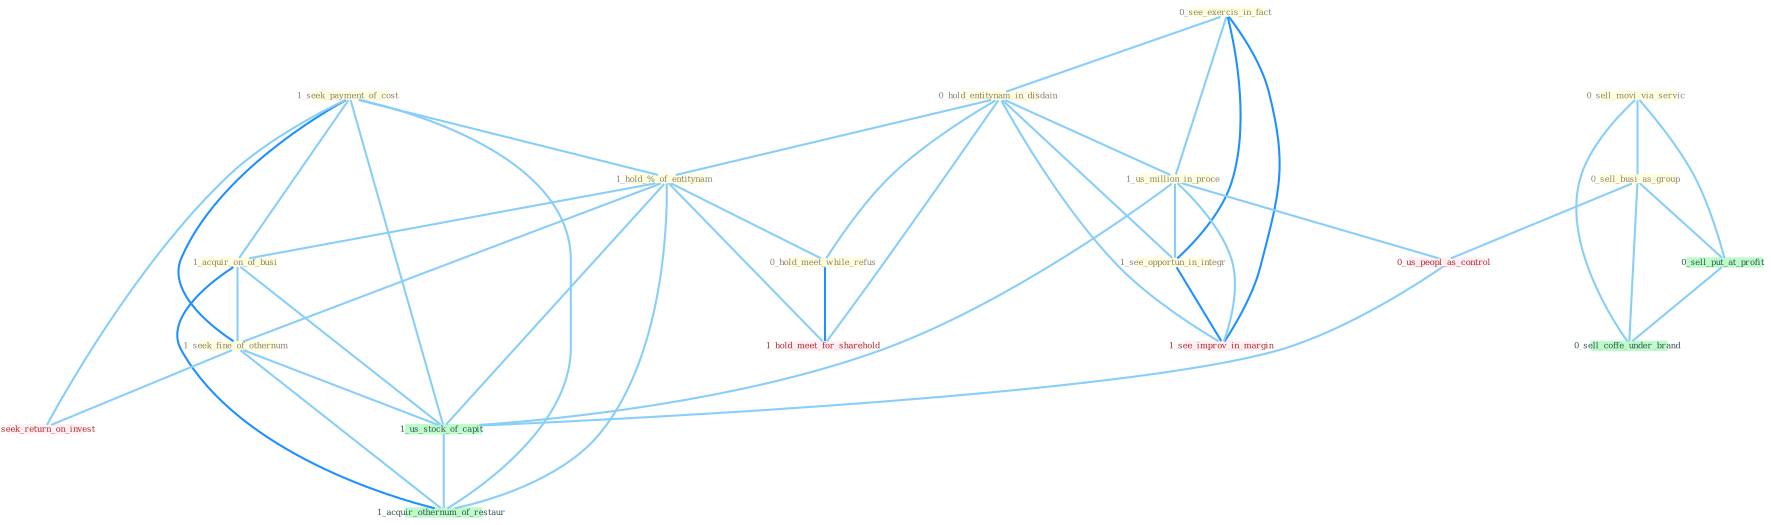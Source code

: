 Graph G{ 
    node
    [shape=polygon,style=filled,width=.5,height=.06,color="#BDFCC9",fixedsize=true,fontsize=4,
    fontcolor="#2f4f4f"];
    {node
    [color="#ffffe0", fontcolor="#8b7d6b"] "0_see_exercis_in_fact " "1_seek_payment_of_cost " "0_hold_entitynam_in_disdain " "0_sell_movi_via_servic " "1_hold_%_of_entitynam " "1_us_million_in_proce " "1_see_opportun_in_integr " "0_sell_busi_as_group " "1_acquir_on_of_busi " "0_hold_meet_while_refus " "1_seek_fine_of_othernum "}
{node [color="#fff0f5", fontcolor="#b22222"] "0_us_peopl_as_control " "0_seek_return_on_invest " "1_see_improv_in_margin " "1_hold_meet_for_sharehold "}
edge [color="#B0E2FF"];

	"0_see_exercis_in_fact " -- "0_hold_entitynam_in_disdain " [w="1", color="#87cefa" ];
	"0_see_exercis_in_fact " -- "1_us_million_in_proce " [w="1", color="#87cefa" ];
	"0_see_exercis_in_fact " -- "1_see_opportun_in_integr " [w="2", color="#1e90ff" , len=0.8];
	"0_see_exercis_in_fact " -- "1_see_improv_in_margin " [w="2", color="#1e90ff" , len=0.8];
	"1_seek_payment_of_cost " -- "1_hold_%_of_entitynam " [w="1", color="#87cefa" ];
	"1_seek_payment_of_cost " -- "1_acquir_on_of_busi " [w="1", color="#87cefa" ];
	"1_seek_payment_of_cost " -- "1_seek_fine_of_othernum " [w="2", color="#1e90ff" , len=0.8];
	"1_seek_payment_of_cost " -- "0_seek_return_on_invest " [w="1", color="#87cefa" ];
	"1_seek_payment_of_cost " -- "1_us_stock_of_capit " [w="1", color="#87cefa" ];
	"1_seek_payment_of_cost " -- "1_acquir_othernum_of_restaur " [w="1", color="#87cefa" ];
	"0_hold_entitynam_in_disdain " -- "1_hold_%_of_entitynam " [w="1", color="#87cefa" ];
	"0_hold_entitynam_in_disdain " -- "1_us_million_in_proce " [w="1", color="#87cefa" ];
	"0_hold_entitynam_in_disdain " -- "1_see_opportun_in_integr " [w="1", color="#87cefa" ];
	"0_hold_entitynam_in_disdain " -- "0_hold_meet_while_refus " [w="1", color="#87cefa" ];
	"0_hold_entitynam_in_disdain " -- "1_see_improv_in_margin " [w="1", color="#87cefa" ];
	"0_hold_entitynam_in_disdain " -- "1_hold_meet_for_sharehold " [w="1", color="#87cefa" ];
	"0_sell_movi_via_servic " -- "0_sell_busi_as_group " [w="1", color="#87cefa" ];
	"0_sell_movi_via_servic " -- "0_sell_put_at_profit " [w="1", color="#87cefa" ];
	"0_sell_movi_via_servic " -- "0_sell_coffe_under_brand " [w="1", color="#87cefa" ];
	"1_hold_%_of_entitynam " -- "1_acquir_on_of_busi " [w="1", color="#87cefa" ];
	"1_hold_%_of_entitynam " -- "0_hold_meet_while_refus " [w="1", color="#87cefa" ];
	"1_hold_%_of_entitynam " -- "1_seek_fine_of_othernum " [w="1", color="#87cefa" ];
	"1_hold_%_of_entitynam " -- "1_us_stock_of_capit " [w="1", color="#87cefa" ];
	"1_hold_%_of_entitynam " -- "1_hold_meet_for_sharehold " [w="1", color="#87cefa" ];
	"1_hold_%_of_entitynam " -- "1_acquir_othernum_of_restaur " [w="1", color="#87cefa" ];
	"1_us_million_in_proce " -- "1_see_opportun_in_integr " [w="1", color="#87cefa" ];
	"1_us_million_in_proce " -- "0_us_peopl_as_control " [w="1", color="#87cefa" ];
	"1_us_million_in_proce " -- "1_us_stock_of_capit " [w="1", color="#87cefa" ];
	"1_us_million_in_proce " -- "1_see_improv_in_margin " [w="1", color="#87cefa" ];
	"1_see_opportun_in_integr " -- "1_see_improv_in_margin " [w="2", color="#1e90ff" , len=0.8];
	"0_sell_busi_as_group " -- "0_us_peopl_as_control " [w="1", color="#87cefa" ];
	"0_sell_busi_as_group " -- "0_sell_put_at_profit " [w="1", color="#87cefa" ];
	"0_sell_busi_as_group " -- "0_sell_coffe_under_brand " [w="1", color="#87cefa" ];
	"1_acquir_on_of_busi " -- "1_seek_fine_of_othernum " [w="1", color="#87cefa" ];
	"1_acquir_on_of_busi " -- "1_us_stock_of_capit " [w="1", color="#87cefa" ];
	"1_acquir_on_of_busi " -- "1_acquir_othernum_of_restaur " [w="2", color="#1e90ff" , len=0.8];
	"0_hold_meet_while_refus " -- "1_hold_meet_for_sharehold " [w="2", color="#1e90ff" , len=0.8];
	"1_seek_fine_of_othernum " -- "0_seek_return_on_invest " [w="1", color="#87cefa" ];
	"1_seek_fine_of_othernum " -- "1_us_stock_of_capit " [w="1", color="#87cefa" ];
	"1_seek_fine_of_othernum " -- "1_acquir_othernum_of_restaur " [w="1", color="#87cefa" ];
	"0_us_peopl_as_control " -- "1_us_stock_of_capit " [w="1", color="#87cefa" ];
	"0_sell_put_at_profit " -- "0_sell_coffe_under_brand " [w="1", color="#87cefa" ];
	"1_us_stock_of_capit " -- "1_acquir_othernum_of_restaur " [w="1", color="#87cefa" ];
}